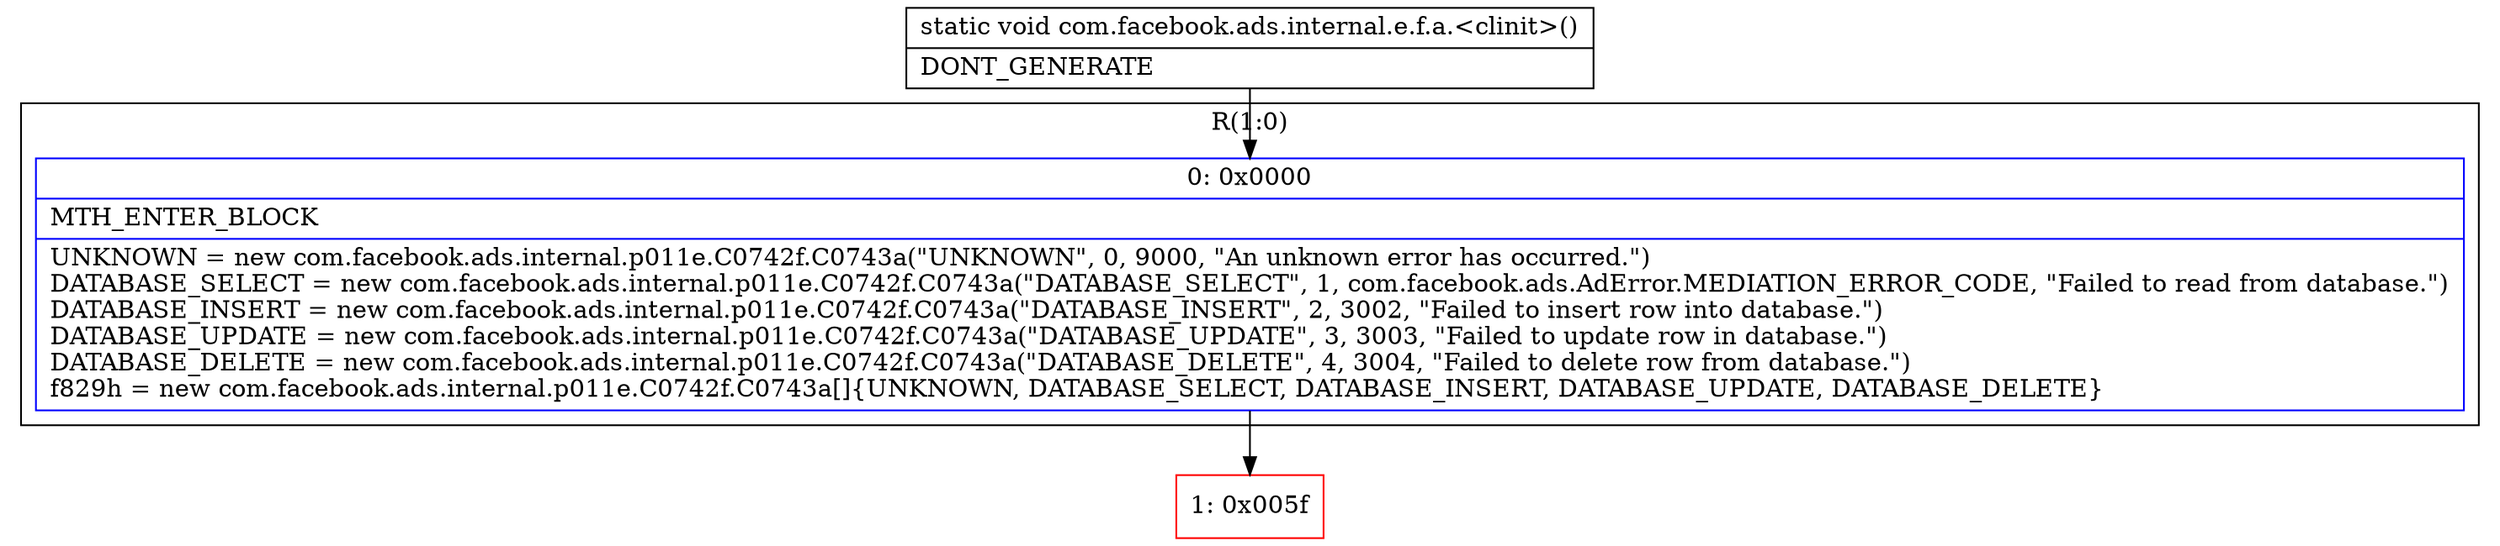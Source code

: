 digraph "CFG forcom.facebook.ads.internal.e.f.a.\<clinit\>()V" {
subgraph cluster_Region_995909713 {
label = "R(1:0)";
node [shape=record,color=blue];
Node_0 [shape=record,label="{0\:\ 0x0000|MTH_ENTER_BLOCK\l|UNKNOWN = new com.facebook.ads.internal.p011e.C0742f.C0743a(\"UNKNOWN\", 0, 9000, \"An unknown error has occurred.\")\lDATABASE_SELECT = new com.facebook.ads.internal.p011e.C0742f.C0743a(\"DATABASE_SELECT\", 1, com.facebook.ads.AdError.MEDIATION_ERROR_CODE, \"Failed to read from database.\")\lDATABASE_INSERT = new com.facebook.ads.internal.p011e.C0742f.C0743a(\"DATABASE_INSERT\", 2, 3002, \"Failed to insert row into database.\")\lDATABASE_UPDATE = new com.facebook.ads.internal.p011e.C0742f.C0743a(\"DATABASE_UPDATE\", 3, 3003, \"Failed to update row in database.\")\lDATABASE_DELETE = new com.facebook.ads.internal.p011e.C0742f.C0743a(\"DATABASE_DELETE\", 4, 3004, \"Failed to delete row from database.\")\lf829h = new com.facebook.ads.internal.p011e.C0742f.C0743a[]\{UNKNOWN, DATABASE_SELECT, DATABASE_INSERT, DATABASE_UPDATE, DATABASE_DELETE\}\l}"];
}
Node_1 [shape=record,color=red,label="{1\:\ 0x005f}"];
MethodNode[shape=record,label="{static void com.facebook.ads.internal.e.f.a.\<clinit\>()  | DONT_GENERATE\l}"];
MethodNode -> Node_0;
Node_0 -> Node_1;
}

